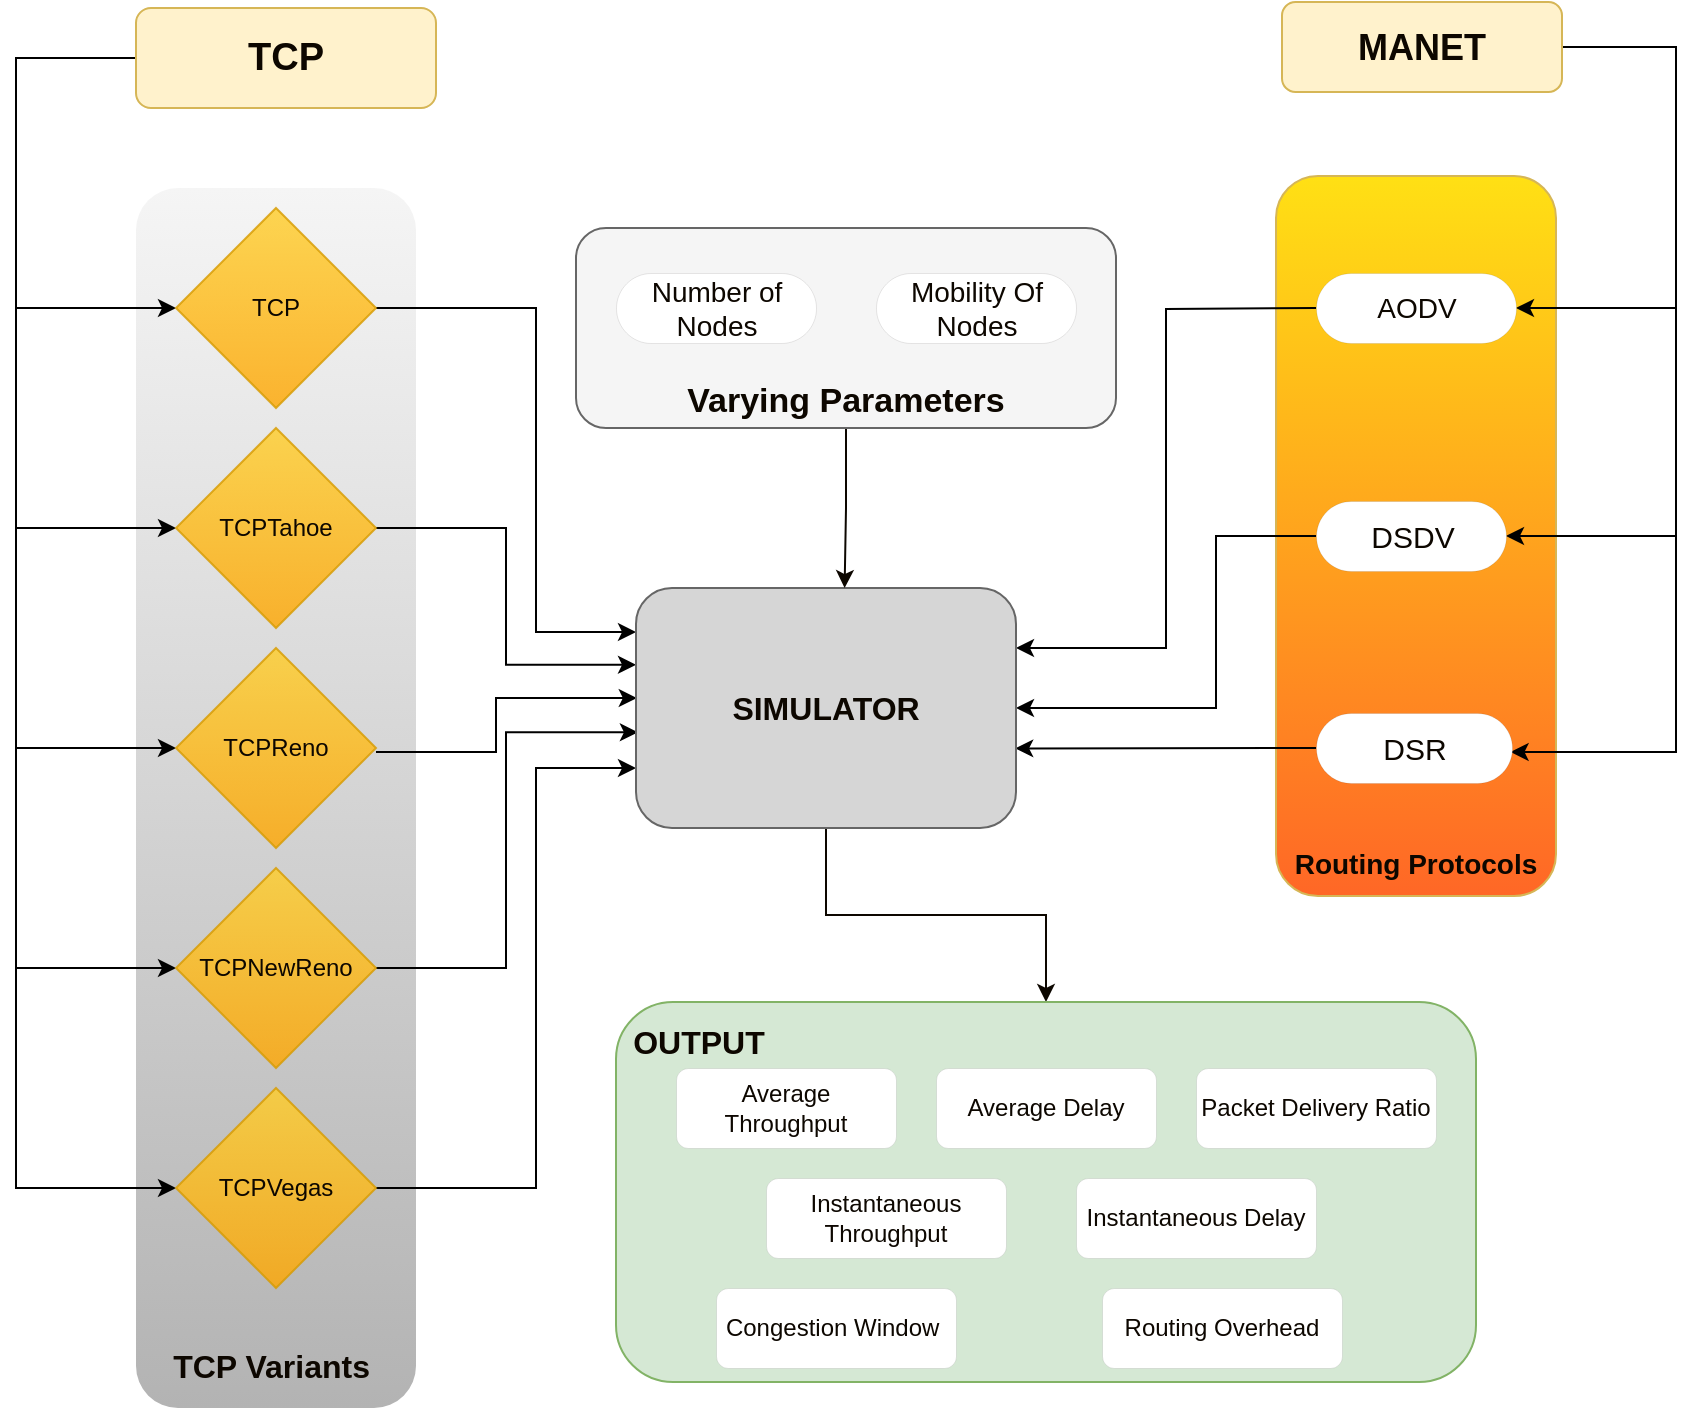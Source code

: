 <mxfile version="16.1.2" type="device"><diagram id="wbj30w9R8EUJQCWwTcSr" name="Page-1"><mxGraphModel dx="1153" dy="570" grid="0" gridSize="10" guides="1" tooltips="1" connect="1" arrows="1" fold="1" page="1" pageScale="1" pageWidth="850" pageHeight="1100" background="none" math="0" shadow="0"><root><mxCell id="0"/><mxCell id="1" parent="0"/><mxCell id="oIWQ5PPZk8g8ZTPwESKC-26" value="Routing Protocols" style="rounded=1;whiteSpace=wrap;html=1;labelBackgroundColor=none;fillColor=#FFE014;strokeColor=#d6b656;gradientColor=#FF6726;labelPosition=center;verticalLabelPosition=bottom;align=center;verticalAlign=top;fontStyle=1;fontSize=14;spacingBottom=8;spacingTop=-31;fontColor=#0D0700;" vertex="1" parent="1"><mxGeometry x="640" y="114" width="140" height="360" as="geometry"/></mxCell><mxCell id="oIWQ5PPZk8g8ZTPwESKC-18" value="TCP Variants" style="rounded=1;whiteSpace=wrap;html=1;labelBackgroundColor=none;fillColor=#f5f5f5;strokeColor=none;gradientColor=#b3b3b3;glass=0;shadow=0;strokeWidth=1;labelPosition=left;verticalLabelPosition=bottom;align=right;verticalAlign=top;spacing=-35;spacingLeft=10;spacingRight=-82;fontStyle=1;fontSize=16;fontColor=#0D0700;" vertex="1" parent="1"><mxGeometry x="70" y="120" width="140" height="610" as="geometry"/></mxCell><mxCell id="oIWQ5PPZk8g8ZTPwESKC-34" style="edgeStyle=orthogonalEdgeStyle;rounded=0;orthogonalLoop=1;jettySize=auto;html=1;exitX=1;exitY=0.5;exitDx=0;exitDy=0;entryX=1;entryY=0.5;entryDx=0;entryDy=0;entryPerimeter=0;fontColor=#0D0700;" edge="1" parent="1" source="oIWQ5PPZk8g8ZTPwESKC-1" target="oIWQ5PPZk8g8ZTPwESKC-66"><mxGeometry relative="1" as="geometry"><mxPoint x="760" y="180" as="targetPoint"/><Array as="points"><mxPoint x="840" y="50"/><mxPoint x="840" y="180"/></Array></mxGeometry></mxCell><mxCell id="oIWQ5PPZk8g8ZTPwESKC-35" style="edgeStyle=orthogonalEdgeStyle;rounded=0;orthogonalLoop=1;jettySize=auto;html=1;exitX=1;exitY=0.5;exitDx=0;exitDy=0;entryX=1;entryY=0.5;entryDx=0;entryDy=0;entryPerimeter=0;fontColor=#0D0700;" edge="1" parent="1" source="oIWQ5PPZk8g8ZTPwESKC-1" target="oIWQ5PPZk8g8ZTPwESKC-67"><mxGeometry relative="1" as="geometry"><mxPoint x="760" y="294" as="targetPoint"/><Array as="points"><mxPoint x="840" y="49"/><mxPoint x="840" y="294"/></Array></mxGeometry></mxCell><mxCell id="oIWQ5PPZk8g8ZTPwESKC-36" style="edgeStyle=orthogonalEdgeStyle;rounded=0;orthogonalLoop=1;jettySize=auto;html=1;exitX=1;exitY=0.5;exitDx=0;exitDy=0;entryX=0.993;entryY=0.547;entryDx=0;entryDy=0;entryPerimeter=0;fontColor=#0D0700;" edge="1" parent="1" source="oIWQ5PPZk8g8ZTPwESKC-1" target="oIWQ5PPZk8g8ZTPwESKC-68"><mxGeometry relative="1" as="geometry"><mxPoint x="760" y="404" as="targetPoint"/><Array as="points"><mxPoint x="840" y="49"/><mxPoint x="840" y="402"/><mxPoint x="757" y="402"/></Array></mxGeometry></mxCell><mxCell id="oIWQ5PPZk8g8ZTPwESKC-1" value="MANET" style="rounded=1;whiteSpace=wrap;html=1;fontStyle=1;fontSize=18;fillColor=#fff2cc;strokeColor=#d6b656;fontColor=#0D0700;" vertex="1" parent="1"><mxGeometry x="643" y="27" width="140" height="45" as="geometry"/></mxCell><mxCell id="oIWQ5PPZk8g8ZTPwESKC-21" style="edgeStyle=orthogonalEdgeStyle;rounded=0;orthogonalLoop=1;jettySize=auto;html=1;exitX=0;exitY=0.5;exitDx=0;exitDy=0;entryX=0;entryY=0.5;entryDx=0;entryDy=0;fontColor=#0D0700;" edge="1" parent="1" source="oIWQ5PPZk8g8ZTPwESKC-3" target="oIWQ5PPZk8g8ZTPwESKC-12"><mxGeometry relative="1" as="geometry"><Array as="points"><mxPoint x="10" y="55"/><mxPoint x="10" y="180"/></Array></mxGeometry></mxCell><mxCell id="oIWQ5PPZk8g8ZTPwESKC-22" style="edgeStyle=orthogonalEdgeStyle;rounded=0;orthogonalLoop=1;jettySize=auto;html=1;exitX=0;exitY=0.5;exitDx=0;exitDy=0;entryX=0;entryY=0.5;entryDx=0;entryDy=0;fontColor=#0D0700;" edge="1" parent="1" source="oIWQ5PPZk8g8ZTPwESKC-3" target="oIWQ5PPZk8g8ZTPwESKC-14"><mxGeometry relative="1" as="geometry"><Array as="points"><mxPoint x="10" y="55"/><mxPoint x="10" y="290"/></Array></mxGeometry></mxCell><mxCell id="oIWQ5PPZk8g8ZTPwESKC-23" style="edgeStyle=orthogonalEdgeStyle;rounded=0;orthogonalLoop=1;jettySize=auto;html=1;exitX=0;exitY=0.5;exitDx=0;exitDy=0;entryX=0;entryY=0.5;entryDx=0;entryDy=0;fontColor=#0D0700;" edge="1" parent="1" source="oIWQ5PPZk8g8ZTPwESKC-3" target="oIWQ5PPZk8g8ZTPwESKC-15"><mxGeometry relative="1" as="geometry"><Array as="points"><mxPoint x="10" y="55"/><mxPoint x="10" y="400"/></Array></mxGeometry></mxCell><mxCell id="oIWQ5PPZk8g8ZTPwESKC-24" style="edgeStyle=orthogonalEdgeStyle;rounded=0;orthogonalLoop=1;jettySize=auto;html=1;exitX=0;exitY=0.5;exitDx=0;exitDy=0;entryX=0;entryY=0.5;entryDx=0;entryDy=0;fontColor=#0D0700;" edge="1" parent="1" source="oIWQ5PPZk8g8ZTPwESKC-3" target="oIWQ5PPZk8g8ZTPwESKC-16"><mxGeometry relative="1" as="geometry"><Array as="points"><mxPoint x="10" y="55"/><mxPoint x="10" y="510"/></Array></mxGeometry></mxCell><mxCell id="oIWQ5PPZk8g8ZTPwESKC-25" style="edgeStyle=orthogonalEdgeStyle;rounded=0;orthogonalLoop=1;jettySize=auto;html=1;exitX=0;exitY=0.5;exitDx=0;exitDy=0;entryX=0;entryY=0.5;entryDx=0;entryDy=0;fontColor=#0D0700;" edge="1" parent="1" source="oIWQ5PPZk8g8ZTPwESKC-3" target="oIWQ5PPZk8g8ZTPwESKC-17"><mxGeometry relative="1" as="geometry"><Array as="points"><mxPoint x="10" y="55"/><mxPoint x="10" y="620"/></Array></mxGeometry></mxCell><mxCell id="oIWQ5PPZk8g8ZTPwESKC-3" value="TCP" style="rounded=1;whiteSpace=wrap;html=1;labelBackgroundColor=none;fontStyle=1;fontSize=19;fillColor=#fff2cc;strokeColor=#d6b656;fontColor=#0D0700;" vertex="1" parent="1"><mxGeometry x="70" y="30" width="150" height="50" as="geometry"/></mxCell><mxCell id="oIWQ5PPZk8g8ZTPwESKC-38" style="edgeStyle=orthogonalEdgeStyle;rounded=0;orthogonalLoop=1;jettySize=auto;html=1;exitX=1;exitY=0.5;exitDx=0;exitDy=0;fontColor=#0D0700;" edge="1" parent="1"><mxGeometry relative="1" as="geometry"><mxPoint x="190" y="180" as="sourcePoint"/><mxPoint x="320" y="342" as="targetPoint"/><Array as="points"><mxPoint x="270" y="180"/><mxPoint x="270" y="342"/></Array></mxGeometry></mxCell><mxCell id="oIWQ5PPZk8g8ZTPwESKC-12" value="TCP" style="rhombus;whiteSpace=wrap;html=1;labelBackgroundColor=none;fillColor=#ffcd28;gradientColor=#ffa500;strokeColor=#d79b00;opacity=80;fontColor=#0D0700;" vertex="1" parent="1"><mxGeometry x="90" y="130" width="100" height="100" as="geometry"/></mxCell><mxCell id="oIWQ5PPZk8g8ZTPwESKC-41" style="edgeStyle=orthogonalEdgeStyle;rounded=0;orthogonalLoop=1;jettySize=auto;html=1;exitX=1;exitY=0.5;exitDx=0;exitDy=0;entryX=0;entryY=0.32;entryDx=0;entryDy=0;entryPerimeter=0;fontColor=#0D0700;" edge="1" parent="1" source="oIWQ5PPZk8g8ZTPwESKC-14" target="oIWQ5PPZk8g8ZTPwESKC-37"><mxGeometry relative="1" as="geometry"/></mxCell><mxCell id="oIWQ5PPZk8g8ZTPwESKC-14" value="TCPTahoe" style="rhombus;whiteSpace=wrap;html=1;labelBackgroundColor=none;fillColor=#ffcd28;gradientColor=#ffa500;strokeColor=#d79b00;opacity=80;fontColor=#0D0700;" vertex="1" parent="1"><mxGeometry x="90" y="240" width="100" height="100" as="geometry"/></mxCell><mxCell id="oIWQ5PPZk8g8ZTPwESKC-42" style="edgeStyle=orthogonalEdgeStyle;rounded=0;orthogonalLoop=1;jettySize=auto;html=1;exitX=1;exitY=0.5;exitDx=0;exitDy=0;entryX=0.002;entryY=0.445;entryDx=0;entryDy=0;entryPerimeter=0;fontColor=#0D0700;" edge="1" parent="1"><mxGeometry relative="1" as="geometry"><mxPoint x="190" y="402" as="sourcePoint"/><mxPoint x="320.38" y="375.4" as="targetPoint"/><Array as="points"><mxPoint x="250" y="402"/><mxPoint x="250" y="375"/><mxPoint x="320" y="375"/></Array></mxGeometry></mxCell><mxCell id="oIWQ5PPZk8g8ZTPwESKC-15" value="TCPReno" style="rhombus;whiteSpace=wrap;html=1;labelBackgroundColor=none;fillColor=#ffcd28;gradientColor=#ffa500;strokeColor=#d79b00;opacity=80;fontColor=#0D0700;" vertex="1" parent="1"><mxGeometry x="90" y="350" width="100" height="100" as="geometry"/></mxCell><mxCell id="oIWQ5PPZk8g8ZTPwESKC-43" style="edgeStyle=orthogonalEdgeStyle;rounded=0;orthogonalLoop=1;jettySize=auto;html=1;exitX=1;exitY=0.5;exitDx=0;exitDy=0;entryX=0.005;entryY=0.601;entryDx=0;entryDy=0;entryPerimeter=0;fontColor=#0D0700;" edge="1" parent="1" source="oIWQ5PPZk8g8ZTPwESKC-16" target="oIWQ5PPZk8g8ZTPwESKC-37"><mxGeometry relative="1" as="geometry"/></mxCell><mxCell id="oIWQ5PPZk8g8ZTPwESKC-16" value="TCPNewReno" style="rhombus;whiteSpace=wrap;html=1;labelBackgroundColor=none;fillColor=#ffcd28;gradientColor=#ffa500;strokeColor=#d79b00;opacity=80;fontColor=#0D0700;" vertex="1" parent="1"><mxGeometry x="90" y="460" width="100" height="100" as="geometry"/></mxCell><mxCell id="oIWQ5PPZk8g8ZTPwESKC-44" style="edgeStyle=orthogonalEdgeStyle;rounded=0;orthogonalLoop=1;jettySize=auto;html=1;exitX=1;exitY=0.5;exitDx=0;exitDy=0;entryX=0;entryY=0.75;entryDx=0;entryDy=0;fontColor=#0D0700;" edge="1" parent="1" source="oIWQ5PPZk8g8ZTPwESKC-17" target="oIWQ5PPZk8g8ZTPwESKC-37"><mxGeometry relative="1" as="geometry"><Array as="points"><mxPoint x="270" y="620"/><mxPoint x="270" y="410"/></Array></mxGeometry></mxCell><mxCell id="oIWQ5PPZk8g8ZTPwESKC-17" value="TCPVegas" style="rhombus;whiteSpace=wrap;html=1;labelBackgroundColor=none;fillColor=#ffcd28;gradientColor=#ffa500;strokeColor=#d79b00;opacity=80;fontColor=#0D0700;" vertex="1" parent="1"><mxGeometry x="90" y="570" width="100" height="100" as="geometry"/></mxCell><mxCell id="oIWQ5PPZk8g8ZTPwESKC-19" style="edgeStyle=orthogonalEdgeStyle;rounded=0;orthogonalLoop=1;jettySize=auto;html=1;exitX=0.5;exitY=1;exitDx=0;exitDy=0;fontColor=#0D0700;" edge="1" parent="1" source="oIWQ5PPZk8g8ZTPwESKC-18" target="oIWQ5PPZk8g8ZTPwESKC-18"><mxGeometry relative="1" as="geometry"/></mxCell><mxCell id="oIWQ5PPZk8g8ZTPwESKC-46" style="edgeStyle=orthogonalEdgeStyle;rounded=0;orthogonalLoop=1;jettySize=auto;html=1;exitX=0;exitY=0.5;exitDx=0;exitDy=0;entryX=1;entryY=0.25;entryDx=0;entryDy=0;fontColor=#0D0700;" edge="1" parent="1" target="oIWQ5PPZk8g8ZTPwESKC-37"><mxGeometry relative="1" as="geometry"><mxPoint x="660" y="180" as="sourcePoint"/></mxGeometry></mxCell><mxCell id="oIWQ5PPZk8g8ZTPwESKC-47" style="edgeStyle=orthogonalEdgeStyle;rounded=0;orthogonalLoop=1;jettySize=auto;html=1;exitX=0;exitY=0.5;exitDx=0;exitDy=0;entryX=1;entryY=0.5;entryDx=0;entryDy=0;exitPerimeter=0;fontColor=#0D0700;" edge="1" parent="1" source="oIWQ5PPZk8g8ZTPwESKC-67" target="oIWQ5PPZk8g8ZTPwESKC-37"><mxGeometry relative="1" as="geometry"><mxPoint x="660" y="294" as="sourcePoint"/><Array as="points"><mxPoint x="610" y="294"/><mxPoint x="610" y="380"/></Array></mxGeometry></mxCell><mxCell id="oIWQ5PPZk8g8ZTPwESKC-50" style="edgeStyle=orthogonalEdgeStyle;rounded=0;orthogonalLoop=1;jettySize=auto;html=1;exitX=0;exitY=0.5;exitDx=0;exitDy=0;exitPerimeter=0;entryX=0.998;entryY=0.668;entryDx=0;entryDy=0;entryPerimeter=0;fontColor=#0D0700;" edge="1" parent="1" source="oIWQ5PPZk8g8ZTPwESKC-68" target="oIWQ5PPZk8g8ZTPwESKC-37"><mxGeometry relative="1" as="geometry"><mxPoint x="660" y="404" as="sourcePoint"/><mxPoint x="530" y="400" as="targetPoint"/><Array as="points"><mxPoint x="510" y="400"/></Array></mxGeometry></mxCell><mxCell id="oIWQ5PPZk8g8ZTPwESKC-61" style="edgeStyle=orthogonalEdgeStyle;rounded=0;orthogonalLoop=1;jettySize=auto;html=1;exitX=0.5;exitY=1;exitDx=0;exitDy=0;entryX=0.5;entryY=0;entryDx=0;entryDy=0;strokeColor=#0D0700;labelBorderColor=default;fontColor=#0D0700;" edge="1" parent="1" source="oIWQ5PPZk8g8ZTPwESKC-37" target="oIWQ5PPZk8g8ZTPwESKC-51"><mxGeometry relative="1" as="geometry"/></mxCell><mxCell id="oIWQ5PPZk8g8ZTPwESKC-37" value="SIMULATOR" style="rounded=1;whiteSpace=wrap;html=1;labelBackgroundColor=none;fillColor=#D6D6D6;strokeColor=#666666;fontColor=#0D0700;fontStyle=1;fontSize=16;" vertex="1" parent="1"><mxGeometry x="320" y="320" width="190" height="120" as="geometry"/></mxCell><mxCell id="oIWQ5PPZk8g8ZTPwESKC-51" value="&lt;blockquote style=&quot;margin: 0px 0px 0px 40px; border: none; padding: 0px; font-size: 16px;&quot;&gt;OUTPUT&lt;/blockquote&gt;" style="rounded=1;whiteSpace=wrap;html=1;labelBackgroundColor=none;align=center;labelPosition=center;verticalLabelPosition=middle;verticalAlign=middle;spacingLeft=-400;spacingRight=-13;spacingTop=0;spacingBottom=150;fontStyle=1;fontSize=16;fillColor=#d5e8d4;strokeColor=#82b366;fontColor=#0D0700;" vertex="1" parent="1"><mxGeometry x="310" y="527" width="430" height="190" as="geometry"/></mxCell><mxCell id="oIWQ5PPZk8g8ZTPwESKC-52" value="Average Throughput" style="rounded=1;whiteSpace=wrap;html=1;labelBackgroundColor=#FFFFFF;strokeWidth=0;fontColor=#0D0700;" vertex="1" parent="1"><mxGeometry x="340" y="560" width="110" height="40" as="geometry"/></mxCell><mxCell id="oIWQ5PPZk8g8ZTPwESKC-54" value="Average Delay" style="rounded=1;whiteSpace=wrap;html=1;labelBackgroundColor=#FFFFFF;strokeWidth=0;fontColor=#0D0700;" vertex="1" parent="1"><mxGeometry x="470" y="560" width="110" height="40" as="geometry"/></mxCell><mxCell id="oIWQ5PPZk8g8ZTPwESKC-55" value="Instantaneous Throughput" style="rounded=1;whiteSpace=wrap;html=1;labelBackgroundColor=#FFFFFF;strokeWidth=0;fontColor=#0D0700;" vertex="1" parent="1"><mxGeometry x="385" y="615" width="120" height="40" as="geometry"/></mxCell><mxCell id="oIWQ5PPZk8g8ZTPwESKC-56" value="Instantaneous Delay" style="rounded=1;whiteSpace=wrap;html=1;labelBackgroundColor=#FFFFFF;strokeWidth=0;fontColor=#0D0700;" vertex="1" parent="1"><mxGeometry x="540" y="615" width="120" height="40" as="geometry"/></mxCell><mxCell id="oIWQ5PPZk8g8ZTPwESKC-58" value="Packet Delivery Ratio" style="rounded=1;whiteSpace=wrap;html=1;labelBackgroundColor=#FFFFFF;strokeWidth=0;fontColor=#0D0700;" vertex="1" parent="1"><mxGeometry x="600" y="560" width="120" height="40" as="geometry"/></mxCell><mxCell id="oIWQ5PPZk8g8ZTPwESKC-59" value="Congestion Window&amp;nbsp;" style="rounded=1;whiteSpace=wrap;html=1;labelBackgroundColor=#FFFFFF;strokeWidth=0;fontColor=#0D0700;" vertex="1" parent="1"><mxGeometry x="360" y="670" width="120" height="40" as="geometry"/></mxCell><mxCell id="oIWQ5PPZk8g8ZTPwESKC-60" value="Routing Overhead" style="rounded=1;whiteSpace=wrap;html=1;labelBackgroundColor=#FFFFFF;strokeWidth=0;fontColor=#0D0700;" vertex="1" parent="1"><mxGeometry x="553" y="670" width="120" height="40" as="geometry"/></mxCell><mxCell id="oIWQ5PPZk8g8ZTPwESKC-71" style="edgeStyle=orthogonalEdgeStyle;rounded=0;orthogonalLoop=1;jettySize=auto;html=1;exitX=0.5;exitY=1;exitDx=0;exitDy=0;entryX=0.549;entryY=0;entryDx=0;entryDy=0;entryPerimeter=0;labelBorderColor=default;fontSize=14;strokeColor=#0D0700;fontColor=#0D0700;" edge="1" parent="1" source="oIWQ5PPZk8g8ZTPwESKC-62" target="oIWQ5PPZk8g8ZTPwESKC-37"><mxGeometry relative="1" as="geometry"/></mxCell><mxCell id="oIWQ5PPZk8g8ZTPwESKC-62" value="Varying Parameters" style="rounded=1;whiteSpace=wrap;html=1;shadow=0;glass=0;labelBackgroundColor=none;fontSize=17;strokeWidth=1;labelPosition=center;verticalLabelPosition=top;align=center;verticalAlign=bottom;spacingTop=-5;spacingBottom=-99;fontStyle=1;fillColor=#f5f5f5;fontColor=#0D0700;strokeColor=#666666;" vertex="1" parent="1"><mxGeometry x="290" y="140" width="270" height="100" as="geometry"/></mxCell><mxCell id="oIWQ5PPZk8g8ZTPwESKC-66" value="AODV" style="html=1;dashed=0;whitespace=wrap;shape=mxgraph.dfd.start;rounded=1;shadow=0;glass=0;labelBackgroundColor=none;fontSize=14;strokeColor=#0D0700;strokeWidth=0;fillColor=#FFFFFF;gradientColor=none;fontColor=#0D0700;" vertex="1" parent="1"><mxGeometry x="660" y="162.5" width="100" height="35" as="geometry"/></mxCell><mxCell id="oIWQ5PPZk8g8ZTPwESKC-67" value="DSDV" style="html=1;dashed=0;whitespace=wrap;shape=mxgraph.dfd.start;rounded=1;shadow=0;glass=0;labelBackgroundColor=none;fontSize=15;strokeColor=#0D0700;strokeWidth=0;fillColor=#FFFFFF;gradientColor=none;fontColor=#0D0700;" vertex="1" parent="1"><mxGeometry x="660" y="276.5" width="95" height="35" as="geometry"/></mxCell><mxCell id="oIWQ5PPZk8g8ZTPwESKC-68" value="DSR" style="html=1;dashed=0;whitespace=wrap;shape=mxgraph.dfd.start;rounded=1;shadow=0;glass=0;labelBackgroundColor=none;fontSize=15;strokeColor=#0D0700;strokeWidth=0;fillColor=#FFFFFF;gradientColor=none;fontColor=#0D0700;" vertex="1" parent="1"><mxGeometry x="660" y="382.5" width="98" height="35" as="geometry"/></mxCell><mxCell id="oIWQ5PPZk8g8ZTPwESKC-69" value="Number of &lt;br&gt;Nodes" style="html=1;dashed=0;whitespace=wrap;shape=mxgraph.dfd.start;rounded=1;shadow=0;glass=0;labelBackgroundColor=none;fontSize=14;strokeColor=#0D0700;strokeWidth=0;fillColor=#FFFFFF;gradientColor=none;fontColor=#0D0700;" vertex="1" parent="1"><mxGeometry x="310" y="162.5" width="100" height="35" as="geometry"/></mxCell><mxCell id="oIWQ5PPZk8g8ZTPwESKC-70" value="Mobility Of &lt;br&gt;Nodes" style="html=1;dashed=0;whitespace=wrap;shape=mxgraph.dfd.start;rounded=1;shadow=0;glass=0;labelBackgroundColor=none;fontSize=14;strokeColor=#0D0700;strokeWidth=0;fillColor=#FFFFFF;gradientColor=none;fontColor=#0D0700;" vertex="1" parent="1"><mxGeometry x="440" y="162.5" width="100" height="35" as="geometry"/></mxCell></root></mxGraphModel></diagram></mxfile>